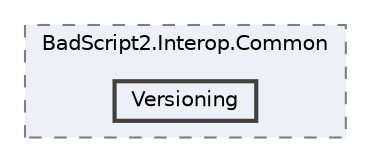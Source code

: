 digraph "src/BadScript2.Interop/BadScript2.Interop.Common/Versioning"
{
 // LATEX_PDF_SIZE
  bgcolor="transparent";
  edge [fontname=Helvetica,fontsize=10,labelfontname=Helvetica,labelfontsize=10];
  node [fontname=Helvetica,fontsize=10,shape=box,height=0.2,width=0.4];
  compound=true
  subgraph clusterdir_ecb14d9ba8a6a02f07f219f62488e64b {
    graph [ bgcolor="#edf0f7", pencolor="grey50", label="BadScript2.Interop.Common", fontname=Helvetica,fontsize=10 style="filled,dashed", URL="dir_ecb14d9ba8a6a02f07f219f62488e64b.html",tooltip=""]
  dir_5d6e91fdf32a3a5c87c6168053652d5c [label="Versioning", fillcolor="#edf0f7", color="grey25", style="filled,bold", URL="dir_5d6e91fdf32a3a5c87c6168053652d5c.html",tooltip=""];
  }
}
